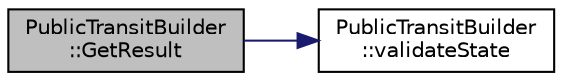 digraph "PublicTransitBuilder::GetResult"
{
 // LATEX_PDF_SIZE
  edge [fontname="Helvetica",fontsize="10",labelfontname="Helvetica",labelfontsize="10"];
  node [fontname="Helvetica",fontsize="10",shape=record];
  rankdir="LR";
  Node1 [label="PublicTransitBuilder\l::GetResult",height=0.2,width=0.4,color="black", fillcolor="grey75", style="filled", fontcolor="black",tooltip="Returns the constructed product and resets the builder."];
  Node1 -> Node2 [color="midnightblue",fontsize="10",style="solid",fontname="Helvetica"];
  Node2 [label="PublicTransitBuilder\l::validateState",height=0.2,width=0.4,color="black", fillcolor="white", style="filled",URL="$classPublicTransitBuilder.html#af4ea90d845a3ad3f4f1a5b44633bba1b",tooltip="Validates the current state of the builder."];
}
